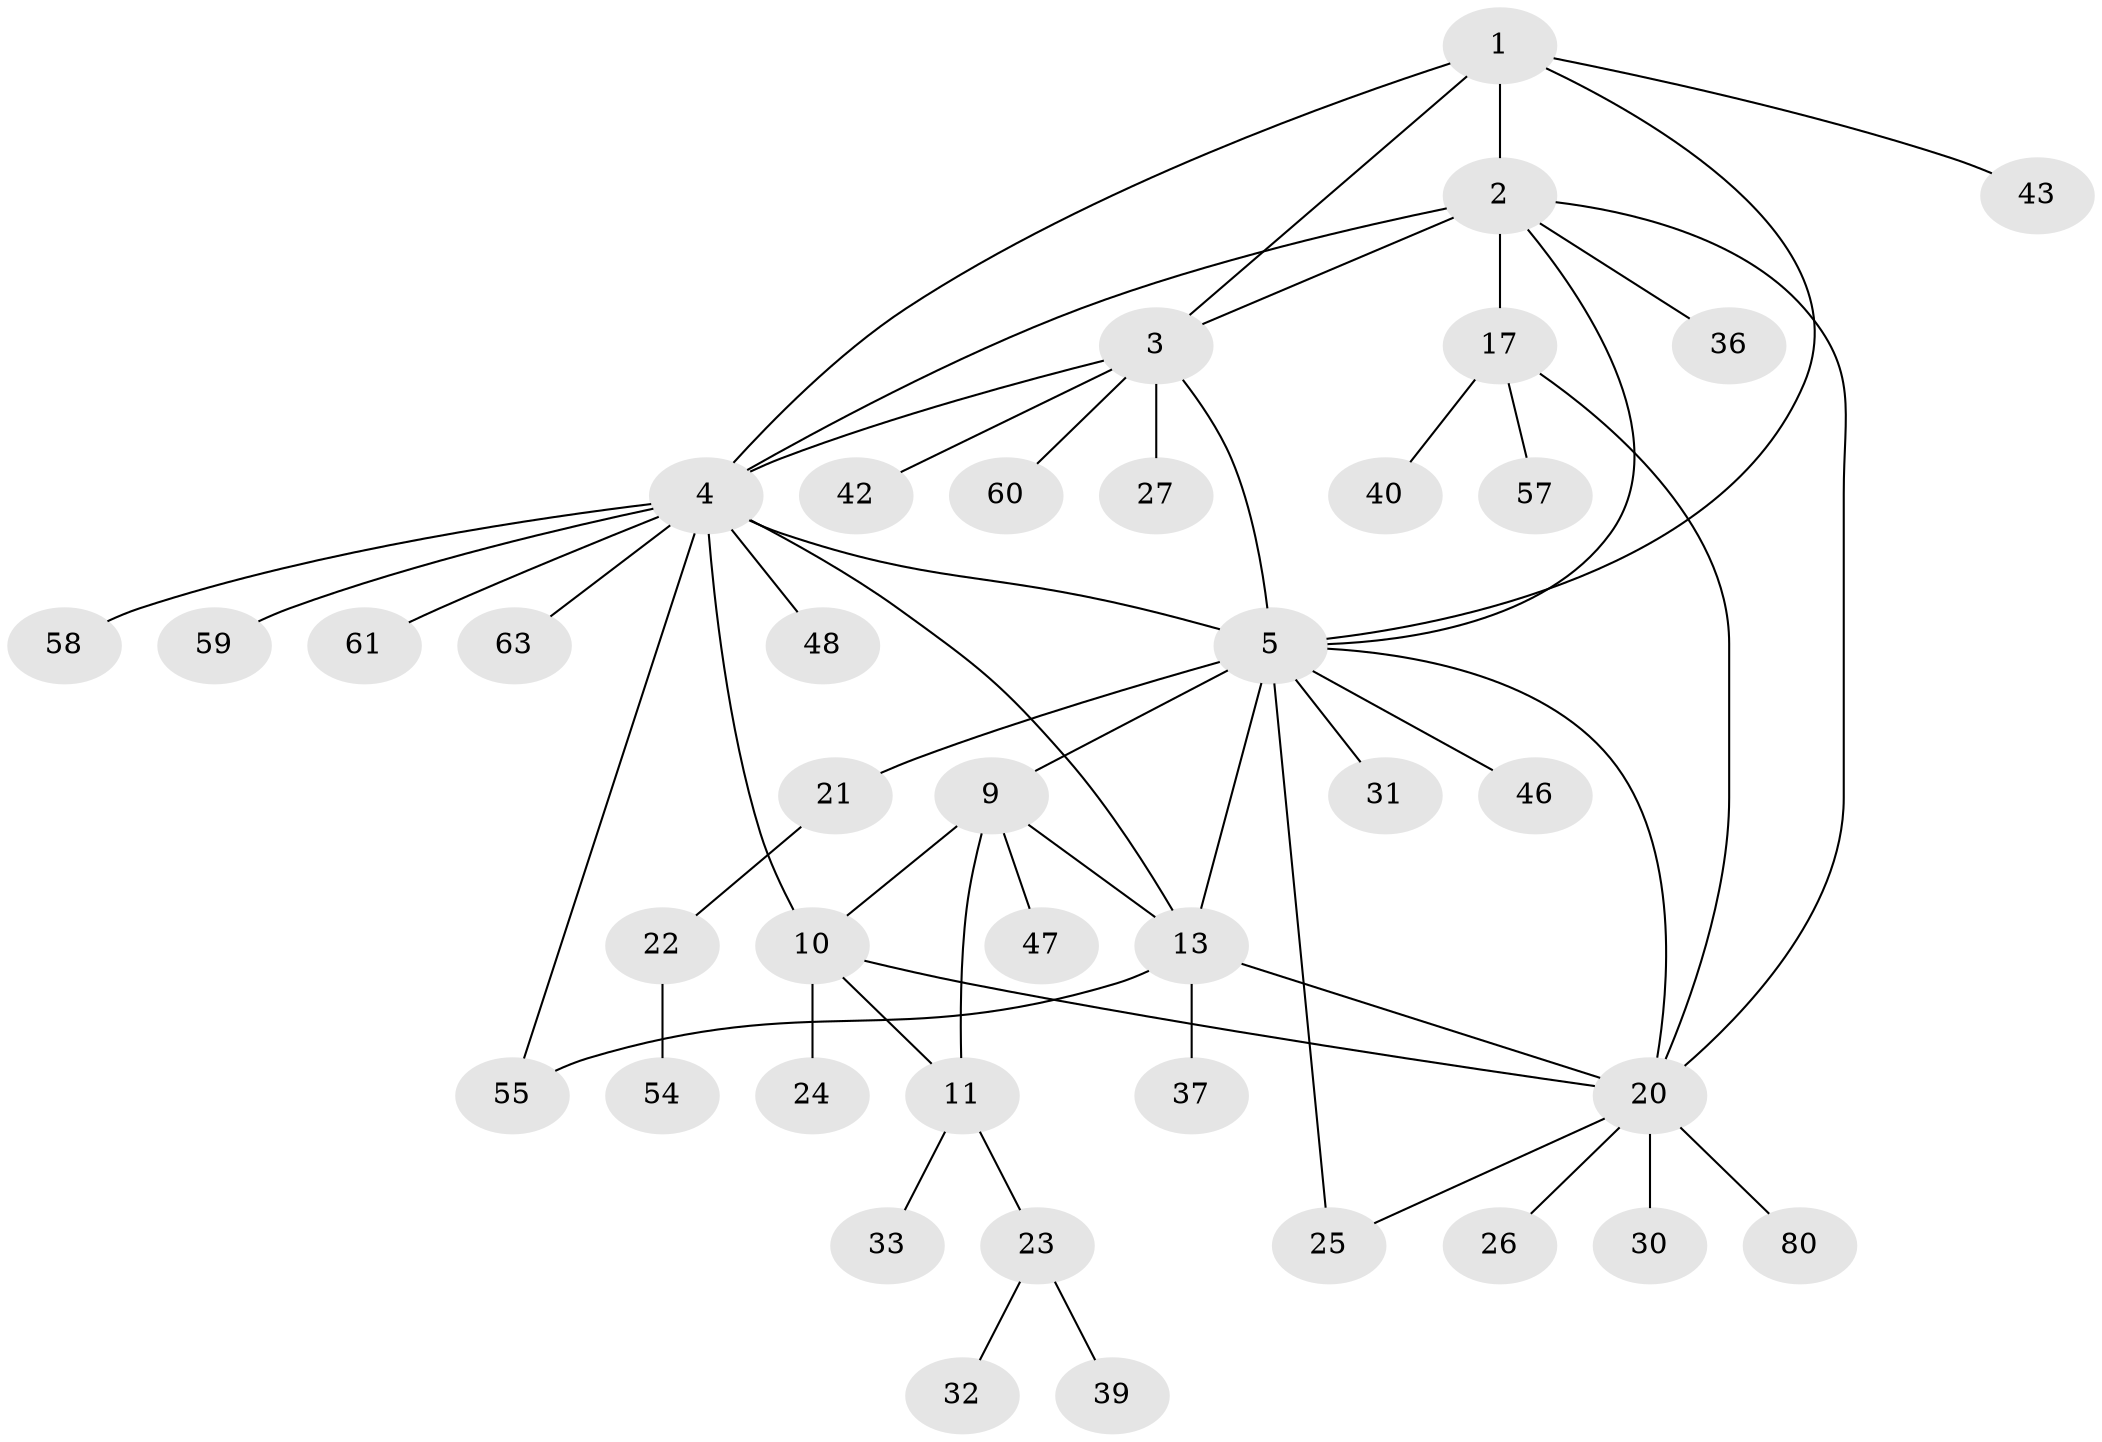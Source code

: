 // original degree distribution, {6: 0.0375, 7: 0.025, 8: 0.0375, 4: 0.05, 11: 0.025, 3: 0.0375, 5: 0.0625, 9: 0.0125, 2: 0.2, 1: 0.5125}
// Generated by graph-tools (version 1.1) at 2025/15/03/09/25 04:15:57]
// undirected, 40 vertices, 55 edges
graph export_dot {
graph [start="1"]
  node [color=gray90,style=filled];
  1 [super="+74+67"];
  2 [super="+18+28"];
  3;
  4 [super="+14+45"];
  5 [super="+66+7+6+8"];
  9;
  10 [super="+12"];
  11;
  13 [super="+15+29"];
  17 [super="+19+70"];
  20 [super="+41"];
  21;
  22;
  23 [super="+79"];
  24 [super="+35+69"];
  25;
  26;
  27;
  30;
  31;
  32;
  33 [super="+73"];
  36;
  37 [super="+53"];
  39 [super="+49"];
  40 [super="+64"];
  42;
  43;
  46 [super="+52"];
  47;
  48 [super="+56+50+72"];
  54;
  55;
  57;
  58;
  59;
  60;
  61;
  63;
  80;
  1 -- 2;
  1 -- 3;
  1 -- 4;
  1 -- 43;
  1 -- 5;
  2 -- 3;
  2 -- 4;
  2 -- 36;
  2 -- 5;
  2 -- 17 [weight=2];
  2 -- 20;
  3 -- 4;
  3 -- 27;
  3 -- 42;
  3 -- 60;
  3 -- 5;
  4 -- 55;
  4 -- 58;
  4 -- 48;
  4 -- 61;
  4 -- 5;
  4 -- 59;
  4 -- 13 [weight=4];
  4 -- 63;
  4 -- 10;
  5 -- 9;
  5 -- 20;
  5 -- 25;
  5 -- 13;
  5 -- 21;
  5 -- 31;
  5 -- 46;
  9 -- 10 [weight=2];
  9 -- 11;
  9 -- 13;
  9 -- 47;
  10 -- 11 [weight=2];
  10 -- 20;
  10 -- 24;
  11 -- 23;
  11 -- 33;
  13 -- 20;
  13 -- 37;
  13 -- 55;
  17 -- 20 [weight=2];
  17 -- 40;
  17 -- 57;
  20 -- 25;
  20 -- 26;
  20 -- 30;
  20 -- 80;
  21 -- 22;
  22 -- 54;
  23 -- 32;
  23 -- 39;
}
